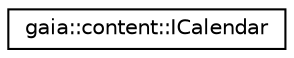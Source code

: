 digraph G
{
  edge [fontname="Helvetica",fontsize="10",labelfontname="Helvetica",labelfontsize="10"];
  node [fontname="Helvetica",fontsize="10",shape=record];
  rankdir=LR;
  Node1 [label="gaia::content::ICalendar",height=0.2,width=0.4,color="black", fillcolor="white", style="filled",URL="$d4/dbb/classgaia_1_1content_1_1_i_calendar.html",tooltip="Parses RFC 2445 iCalendar objects."];
}
